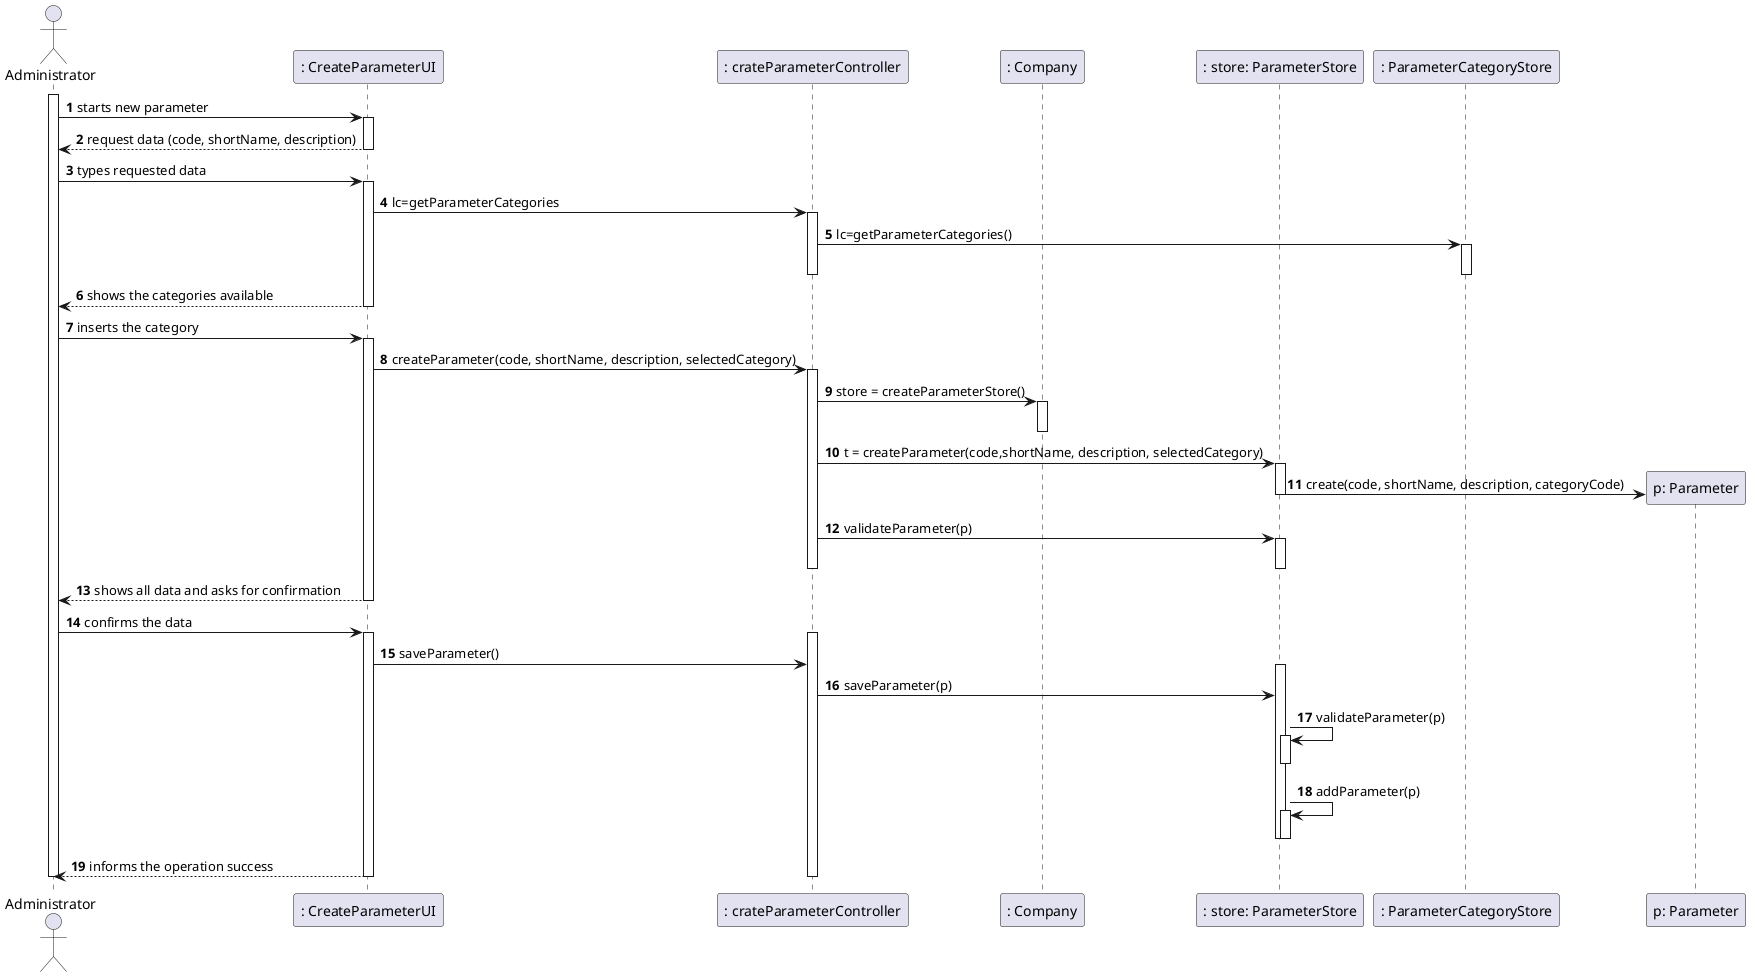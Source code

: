@startuml
'https://plantuml.com/sequence-diagram

autonumber

actor "Administrator" as Adm

participant ": CreateParameterUI" as UI
participant ": crateParameterController" as CTRL
participant ": Company" as Comp
participant ": store: ParameterStore" as str
participant ": ParameterCategoryStore" as PC
participant "p: Parameter" as PRMT

activate Adm

Adm -> UI: starts new parameter
activate UI
UI --> Adm : request data (code, shortName, description)
deactivate UI
Adm -> UI: types requested data
activate UI
UI -> CTRL : lc=getParameterCategories
activate CTRL
CTRL -> PC : lc=getParameterCategories()
activate PC
deactivate PC
deactivate CTRL
UI --> Adm : shows the categories available
deactivate UI

Adm -> UI: inserts the category
activate UI
UI -> CTRL : createParameter(code, shortName, description, selectedCategory)
activate CTRL
CTRL -> Comp : store = createParameterStore()
activate Comp
deactivate Comp
CTRL -> str : t = createParameter(code,shortName, description, selectedCategory)
activate str
str -> PRMT** : create(code, shortName, description, categoryCode)
deactivate str
CTRL -> str : validateParameter(p)
activate str
deactivate str
deactivate CTRL
UI --> Adm : shows all data and asks for confirmation
deactivate UI

Adm -> UI: confirms the data
activate UI
activate CTRL
UI -> CTRL : saveParameter()
activate str
CTRL -> str : saveParameter(p)
str -> str : validateParameter(p)
activate str
deactivate str
str ->str : addParameter(p)
activate str
deactivate str
deactivate str
deactivate str
UI --> Adm : informs the operation success
deactivate CTRL
deactivate UI
deactivate Adm

@enduml